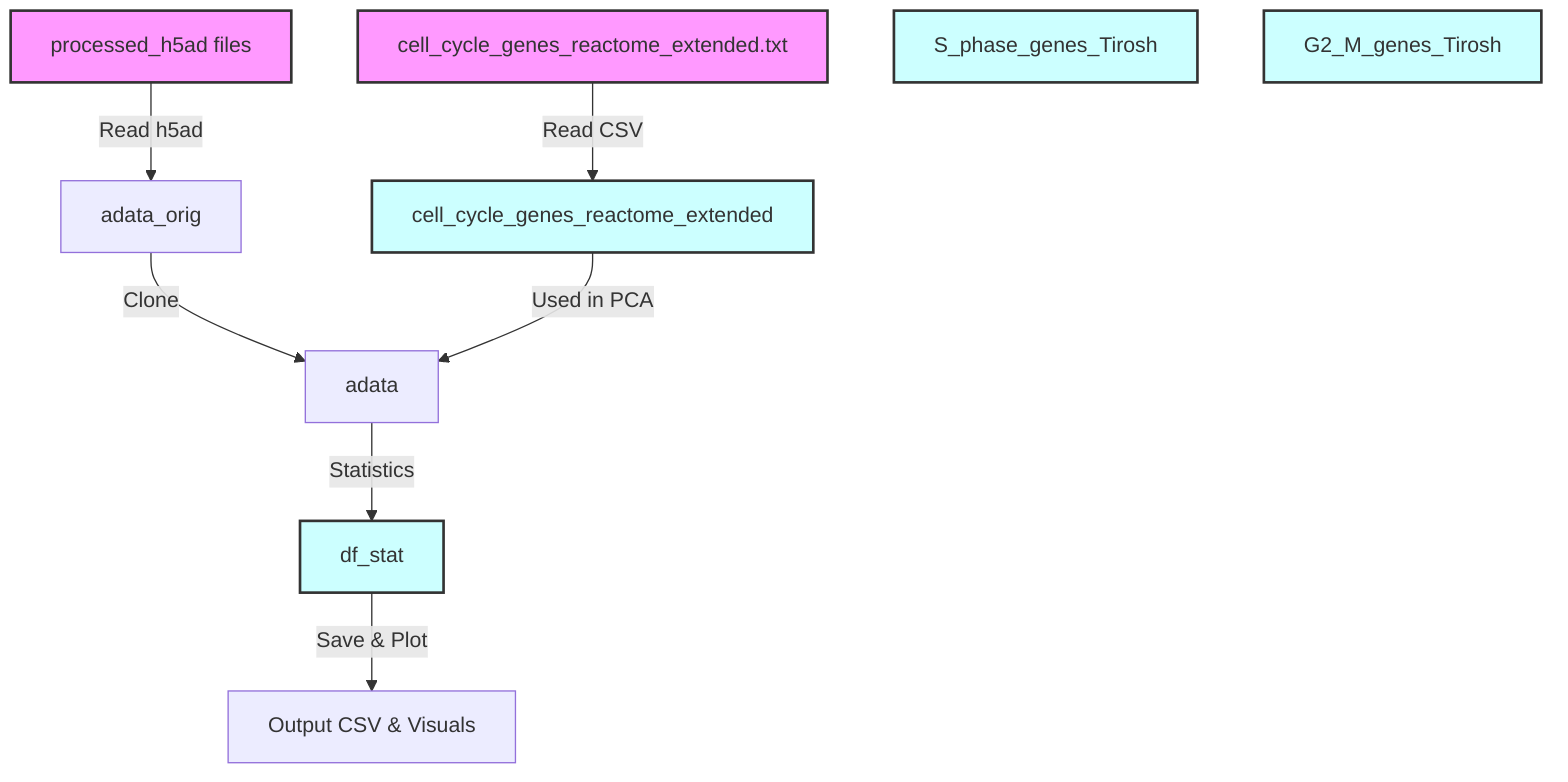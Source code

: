 flowchart TD
    %% Data Sources
    A1["cell_cycle_genes_reactome_extended.txt"]:::dataSource
    A2["processed_h5ad files"]:::dataSource

    %% Data Variables
    B1["S_phase_genes_Tirosh"]:::dataVariable
    B2["G2_M_genes_Tirosh"]:::dataVariable
    B3["cell_cycle_genes_reactome_extended"]:::dataVariable
    B4["df_stat"]:::dataVariable

    %% Data Flow
    A1 -->|Read CSV| B3
    A2 -->|Read h5ad| C1["adata_orig"]
    C1 -->|Clone| C2["adata"]
    B3 -->|Used in PCA| C2
    C2 -->|Statistics| B4
    B4 -->|Save & Plot| D1["Output CSV & Visuals"]

    classDef dataSource fill:#f9f,stroke:#333,stroke-width:2px;
    classDef dataVariable fill:#cff,stroke:#333,stroke-width:2px;